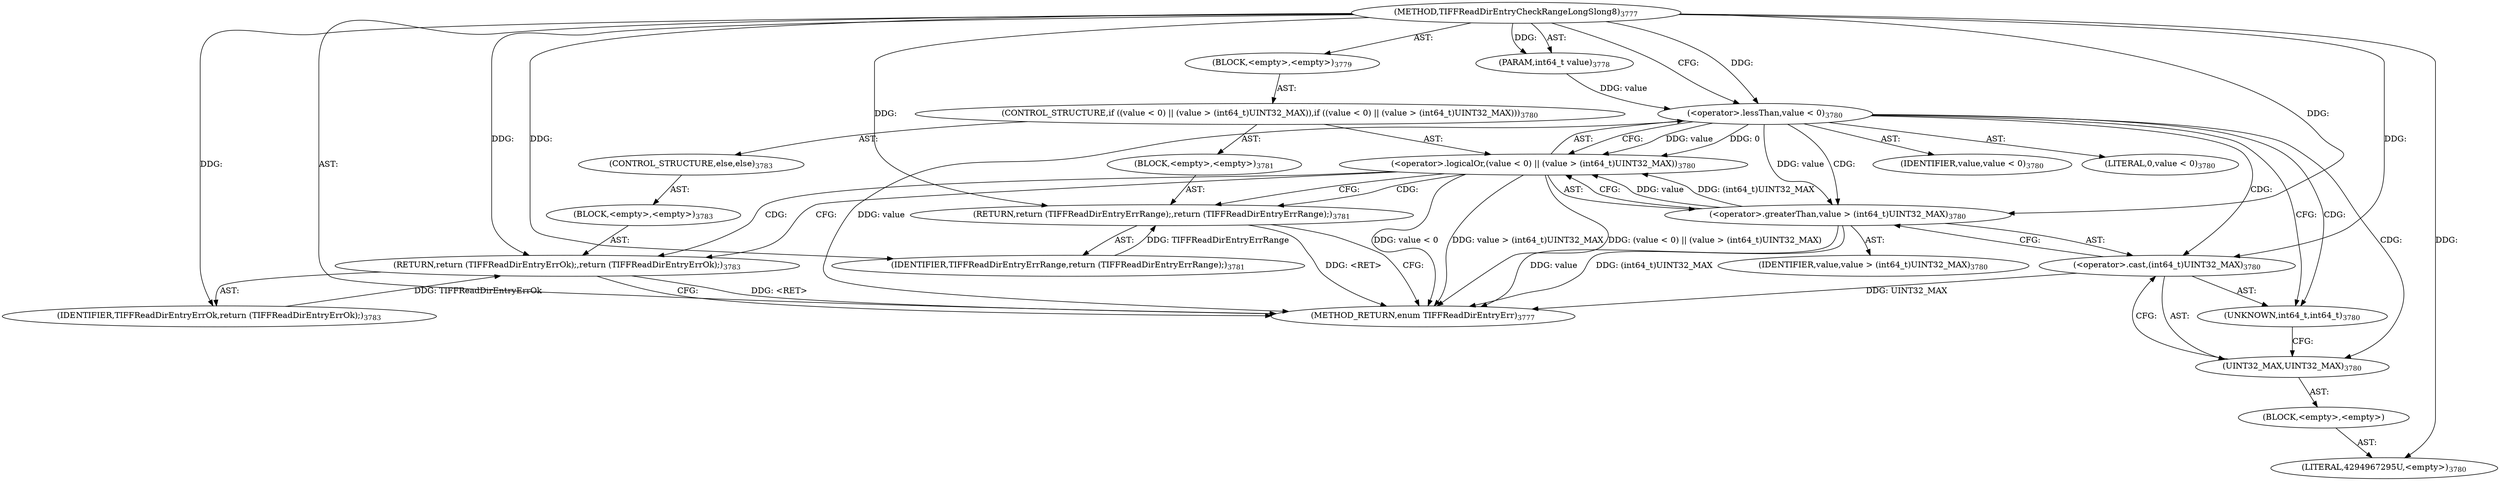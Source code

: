 digraph "TIFFReadDirEntryCheckRangeLongSlong8" {  
"87833" [label = <(METHOD,TIFFReadDirEntryCheckRangeLongSlong8)<SUB>3777</SUB>> ]
"87834" [label = <(PARAM,int64_t value)<SUB>3778</SUB>> ]
"87835" [label = <(BLOCK,&lt;empty&gt;,&lt;empty&gt;)<SUB>3779</SUB>> ]
"87836" [label = <(CONTROL_STRUCTURE,if ((value &lt; 0) || (value &gt; (int64_t)UINT32_MAX)),if ((value &lt; 0) || (value &gt; (int64_t)UINT32_MAX)))<SUB>3780</SUB>> ]
"87837" [label = <(&lt;operator&gt;.logicalOr,(value &lt; 0) || (value &gt; (int64_t)UINT32_MAX))<SUB>3780</SUB>> ]
"87838" [label = <(&lt;operator&gt;.lessThan,value &lt; 0)<SUB>3780</SUB>> ]
"87839" [label = <(IDENTIFIER,value,value &lt; 0)<SUB>3780</SUB>> ]
"87840" [label = <(LITERAL,0,value &lt; 0)<SUB>3780</SUB>> ]
"87841" [label = <(&lt;operator&gt;.greaterThan,value &gt; (int64_t)UINT32_MAX)<SUB>3780</SUB>> ]
"87842" [label = <(IDENTIFIER,value,value &gt; (int64_t)UINT32_MAX)<SUB>3780</SUB>> ]
"87843" [label = <(&lt;operator&gt;.cast,(int64_t)UINT32_MAX)<SUB>3780</SUB>> ]
"87844" [label = <(UNKNOWN,int64_t,int64_t)<SUB>3780</SUB>> ]
"87845" [label = <(UINT32_MAX,UINT32_MAX)<SUB>3780</SUB>> ]
"87846" [label = <(BLOCK,&lt;empty&gt;,&lt;empty&gt;)> ]
"87847" [label = <(LITERAL,4294967295U,&lt;empty&gt;)<SUB>3780</SUB>> ]
"87848" [label = <(BLOCK,&lt;empty&gt;,&lt;empty&gt;)<SUB>3781</SUB>> ]
"87849" [label = <(RETURN,return (TIFFReadDirEntryErrRange);,return (TIFFReadDirEntryErrRange);)<SUB>3781</SUB>> ]
"87850" [label = <(IDENTIFIER,TIFFReadDirEntryErrRange,return (TIFFReadDirEntryErrRange);)<SUB>3781</SUB>> ]
"87851" [label = <(CONTROL_STRUCTURE,else,else)<SUB>3783</SUB>> ]
"87852" [label = <(BLOCK,&lt;empty&gt;,&lt;empty&gt;)<SUB>3783</SUB>> ]
"87853" [label = <(RETURN,return (TIFFReadDirEntryErrOk);,return (TIFFReadDirEntryErrOk);)<SUB>3783</SUB>> ]
"87854" [label = <(IDENTIFIER,TIFFReadDirEntryErrOk,return (TIFFReadDirEntryErrOk);)<SUB>3783</SUB>> ]
"87855" [label = <(METHOD_RETURN,enum TIFFReadDirEntryErr)<SUB>3777</SUB>> ]
  "87833" -> "87834"  [ label = "AST: "] 
  "87833" -> "87835"  [ label = "AST: "] 
  "87833" -> "87855"  [ label = "AST: "] 
  "87835" -> "87836"  [ label = "AST: "] 
  "87836" -> "87837"  [ label = "AST: "] 
  "87836" -> "87848"  [ label = "AST: "] 
  "87836" -> "87851"  [ label = "AST: "] 
  "87837" -> "87838"  [ label = "AST: "] 
  "87837" -> "87841"  [ label = "AST: "] 
  "87838" -> "87839"  [ label = "AST: "] 
  "87838" -> "87840"  [ label = "AST: "] 
  "87841" -> "87842"  [ label = "AST: "] 
  "87841" -> "87843"  [ label = "AST: "] 
  "87843" -> "87844"  [ label = "AST: "] 
  "87843" -> "87845"  [ label = "AST: "] 
  "87845" -> "87846"  [ label = "AST: "] 
  "87846" -> "87847"  [ label = "AST: "] 
  "87848" -> "87849"  [ label = "AST: "] 
  "87849" -> "87850"  [ label = "AST: "] 
  "87851" -> "87852"  [ label = "AST: "] 
  "87852" -> "87853"  [ label = "AST: "] 
  "87853" -> "87854"  [ label = "AST: "] 
  "87837" -> "87849"  [ label = "CFG: "] 
  "87837" -> "87853"  [ label = "CFG: "] 
  "87838" -> "87837"  [ label = "CFG: "] 
  "87838" -> "87844"  [ label = "CFG: "] 
  "87841" -> "87837"  [ label = "CFG: "] 
  "87849" -> "87855"  [ label = "CFG: "] 
  "87843" -> "87841"  [ label = "CFG: "] 
  "87853" -> "87855"  [ label = "CFG: "] 
  "87844" -> "87845"  [ label = "CFG: "] 
  "87845" -> "87843"  [ label = "CFG: "] 
  "87833" -> "87838"  [ label = "CFG: "] 
  "87849" -> "87855"  [ label = "DDG: &lt;RET&gt;"] 
  "87853" -> "87855"  [ label = "DDG: &lt;RET&gt;"] 
  "87838" -> "87855"  [ label = "DDG: value"] 
  "87837" -> "87855"  [ label = "DDG: value &lt; 0"] 
  "87841" -> "87855"  [ label = "DDG: value"] 
  "87843" -> "87855"  [ label = "DDG: UINT32_MAX"] 
  "87841" -> "87855"  [ label = "DDG: (int64_t)UINT32_MAX"] 
  "87837" -> "87855"  [ label = "DDG: value &gt; (int64_t)UINT32_MAX"] 
  "87837" -> "87855"  [ label = "DDG: (value &lt; 0) || (value &gt; (int64_t)UINT32_MAX)"] 
  "87833" -> "87834"  [ label = "DDG: "] 
  "87838" -> "87837"  [ label = "DDG: value"] 
  "87838" -> "87837"  [ label = "DDG: 0"] 
  "87841" -> "87837"  [ label = "DDG: value"] 
  "87841" -> "87837"  [ label = "DDG: (int64_t)UINT32_MAX"] 
  "87850" -> "87849"  [ label = "DDG: TIFFReadDirEntryErrRange"] 
  "87833" -> "87849"  [ label = "DDG: "] 
  "87834" -> "87838"  [ label = "DDG: value"] 
  "87833" -> "87838"  [ label = "DDG: "] 
  "87838" -> "87841"  [ label = "DDG: value"] 
  "87833" -> "87841"  [ label = "DDG: "] 
  "87833" -> "87850"  [ label = "DDG: "] 
  "87854" -> "87853"  [ label = "DDG: TIFFReadDirEntryErrOk"] 
  "87833" -> "87853"  [ label = "DDG: "] 
  "87833" -> "87843"  [ label = "DDG: "] 
  "87833" -> "87854"  [ label = "DDG: "] 
  "87833" -> "87847"  [ label = "DDG: "] 
  "87837" -> "87853"  [ label = "CDG: "] 
  "87837" -> "87849"  [ label = "CDG: "] 
  "87838" -> "87845"  [ label = "CDG: "] 
  "87838" -> "87844"  [ label = "CDG: "] 
  "87838" -> "87843"  [ label = "CDG: "] 
  "87838" -> "87841"  [ label = "CDG: "] 
}
